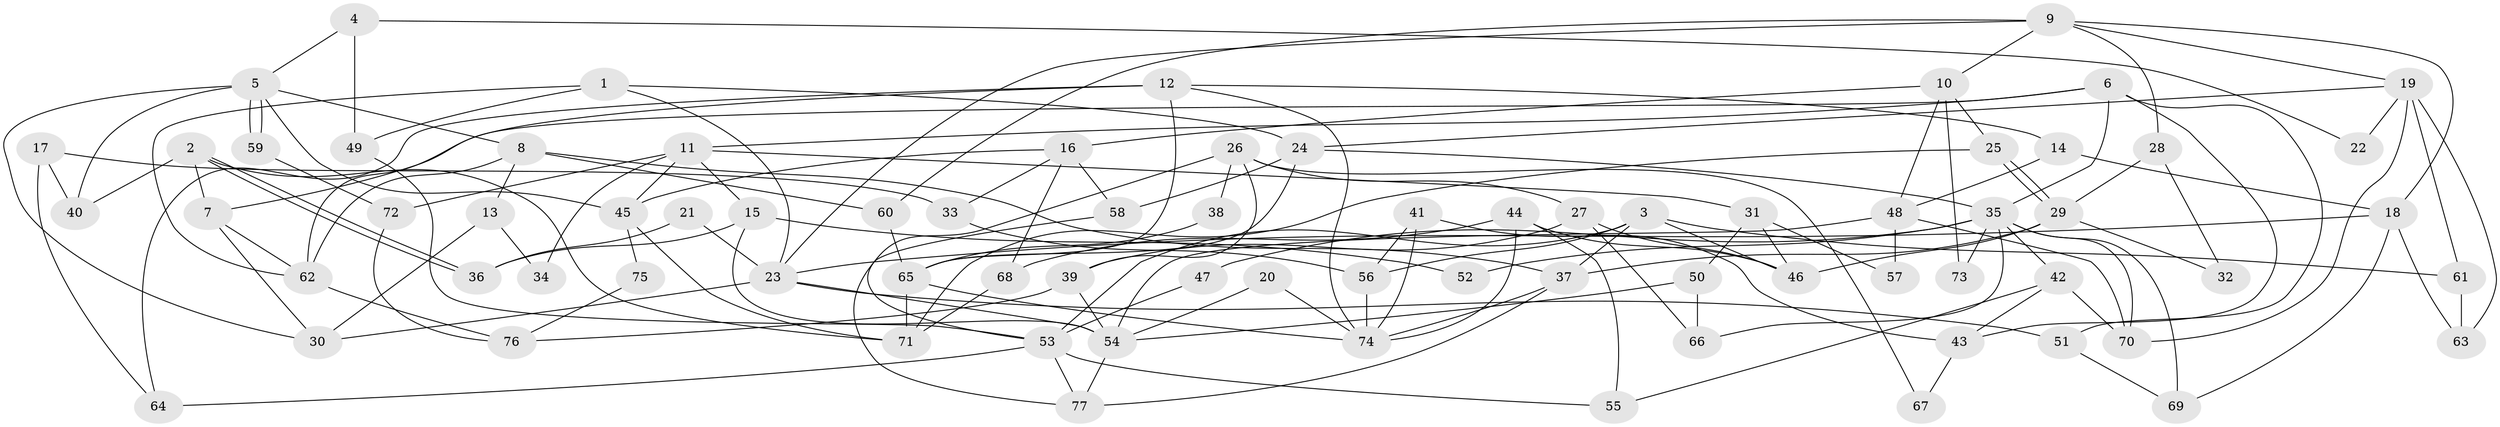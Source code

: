 // coarse degree distribution, {7: 0.08163265306122448, 4: 0.12244897959183673, 6: 0.14285714285714285, 3: 0.20408163265306123, 8: 0.10204081632653061, 9: 0.061224489795918366, 5: 0.14285714285714285, 2: 0.14285714285714285}
// Generated by graph-tools (version 1.1) at 2025/42/03/06/25 10:42:01]
// undirected, 77 vertices, 154 edges
graph export_dot {
graph [start="1"]
  node [color=gray90,style=filled];
  1;
  2;
  3;
  4;
  5;
  6;
  7;
  8;
  9;
  10;
  11;
  12;
  13;
  14;
  15;
  16;
  17;
  18;
  19;
  20;
  21;
  22;
  23;
  24;
  25;
  26;
  27;
  28;
  29;
  30;
  31;
  32;
  33;
  34;
  35;
  36;
  37;
  38;
  39;
  40;
  41;
  42;
  43;
  44;
  45;
  46;
  47;
  48;
  49;
  50;
  51;
  52;
  53;
  54;
  55;
  56;
  57;
  58;
  59;
  60;
  61;
  62;
  63;
  64;
  65;
  66;
  67;
  68;
  69;
  70;
  71;
  72;
  73;
  74;
  75;
  76;
  77;
  1 -- 62;
  1 -- 23;
  1 -- 24;
  1 -- 49;
  2 -- 36;
  2 -- 36;
  2 -- 71;
  2 -- 7;
  2 -- 40;
  3 -- 53;
  3 -- 56;
  3 -- 37;
  3 -- 46;
  3 -- 61;
  4 -- 49;
  4 -- 5;
  4 -- 22;
  5 -- 30;
  5 -- 59;
  5 -- 59;
  5 -- 8;
  5 -- 40;
  5 -- 45;
  6 -- 7;
  6 -- 51;
  6 -- 11;
  6 -- 35;
  6 -- 43;
  7 -- 62;
  7 -- 30;
  8 -- 37;
  8 -- 13;
  8 -- 60;
  8 -- 62;
  9 -- 23;
  9 -- 60;
  9 -- 10;
  9 -- 18;
  9 -- 19;
  9 -- 28;
  10 -- 16;
  10 -- 25;
  10 -- 48;
  10 -- 73;
  11 -- 45;
  11 -- 15;
  11 -- 31;
  11 -- 34;
  11 -- 72;
  12 -- 65;
  12 -- 14;
  12 -- 62;
  12 -- 64;
  12 -- 74;
  13 -- 30;
  13 -- 34;
  14 -- 48;
  14 -- 18;
  15 -- 54;
  15 -- 36;
  15 -- 52;
  16 -- 68;
  16 -- 58;
  16 -- 33;
  16 -- 45;
  17 -- 40;
  17 -- 64;
  17 -- 33;
  18 -- 63;
  18 -- 23;
  18 -- 69;
  19 -- 24;
  19 -- 22;
  19 -- 61;
  19 -- 63;
  19 -- 70;
  20 -- 74;
  20 -- 54;
  21 -- 23;
  21 -- 36;
  23 -- 54;
  23 -- 30;
  23 -- 51;
  24 -- 65;
  24 -- 35;
  24 -- 58;
  25 -- 29;
  25 -- 29;
  25 -- 71;
  26 -- 39;
  26 -- 27;
  26 -- 38;
  26 -- 53;
  26 -- 67;
  27 -- 66;
  27 -- 46;
  27 -- 39;
  28 -- 29;
  28 -- 32;
  29 -- 37;
  29 -- 32;
  29 -- 46;
  31 -- 46;
  31 -- 50;
  31 -- 57;
  33 -- 56;
  35 -- 42;
  35 -- 47;
  35 -- 52;
  35 -- 66;
  35 -- 69;
  35 -- 70;
  35 -- 73;
  37 -- 74;
  37 -- 77;
  38 -- 65;
  39 -- 54;
  39 -- 76;
  41 -- 56;
  41 -- 43;
  41 -- 74;
  42 -- 70;
  42 -- 43;
  42 -- 55;
  43 -- 67;
  44 -- 74;
  44 -- 46;
  44 -- 55;
  44 -- 68;
  45 -- 71;
  45 -- 75;
  47 -- 53;
  48 -- 70;
  48 -- 54;
  48 -- 57;
  49 -- 53;
  50 -- 54;
  50 -- 66;
  51 -- 69;
  53 -- 55;
  53 -- 64;
  53 -- 77;
  54 -- 77;
  56 -- 74;
  58 -- 77;
  59 -- 72;
  60 -- 65;
  61 -- 63;
  62 -- 76;
  65 -- 74;
  65 -- 71;
  68 -- 71;
  72 -- 76;
  75 -- 76;
}
